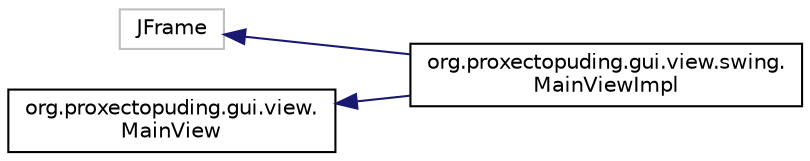 digraph "Graphical Class Hierarchy"
{
  edge [fontname="Helvetica",fontsize="10",labelfontname="Helvetica",labelfontsize="10"];
  node [fontname="Helvetica",fontsize="10",shape=record];
  rankdir="LR";
  Node92 [label="JFrame",height=0.2,width=0.4,color="grey75", fillcolor="white", style="filled"];
  Node92 -> Node1 [dir="back",color="midnightblue",fontsize="10",style="solid",fontname="Helvetica"];
  Node1 [label="org.proxectopuding.gui.view.swing.\lMainViewImpl",height=0.2,width=0.4,color="black", fillcolor="white", style="filled",URL="$classorg_1_1proxectopuding_1_1gui_1_1view_1_1swing_1_1MainViewImpl.html"];
  Node0 [label="org.proxectopuding.gui.view.\lMainView",height=0.2,width=0.4,color="black", fillcolor="white", style="filled",URL="$interfaceorg_1_1proxectopuding_1_1gui_1_1view_1_1MainView.html"];
  Node0 -> Node1 [dir="back",color="midnightblue",fontsize="10",style="solid",fontname="Helvetica"];
}

